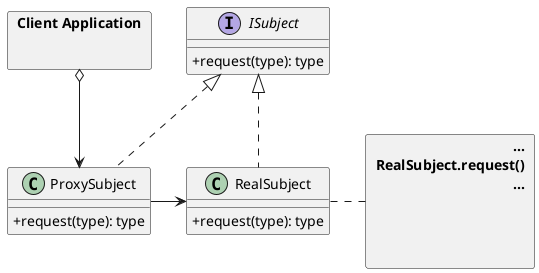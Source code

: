 @startuml

skinparam PackageStyle rectangle
skinparam ClassAttributeIconSize 0

package "Client Application" as ClientApplication {}

interface ISubject {
    + request(type): type
}

ClientApplication -[hidden]right- ISubject

class ProxySubject {
    + request(type): type
}

ClientApplication o--> ProxySubject

class RealSubject {
    + request(type): type
}

ISubject <|-[dashed]- RealSubject

ProxySubject -right-> RealSubject
' ProxySubject -[dashed]down-> ISubject
ISubject <|-[dashed]- ProxySubject

package "...\rRealSubject.request()\r..." as SubjectRequest {}

RealSubject -[dashed]right- SubjectRequest